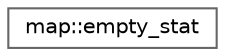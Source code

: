 digraph "类继承关系图"
{
 // LATEX_PDF_SIZE
  bgcolor="transparent";
  edge [fontname=Helvetica,fontsize=10,labelfontname=Helvetica,labelfontsize=10];
  node [fontname=Helvetica,fontsize=10,shape=box,height=0.2,width=0.4];
  rankdir="LR";
  Node0 [id="Node000000",label="map::empty_stat",height=0.2,width=0.4,color="grey40", fillcolor="white", style="filled",URL="$structmap_1_1empty__stat.html",tooltip=" "];
}
